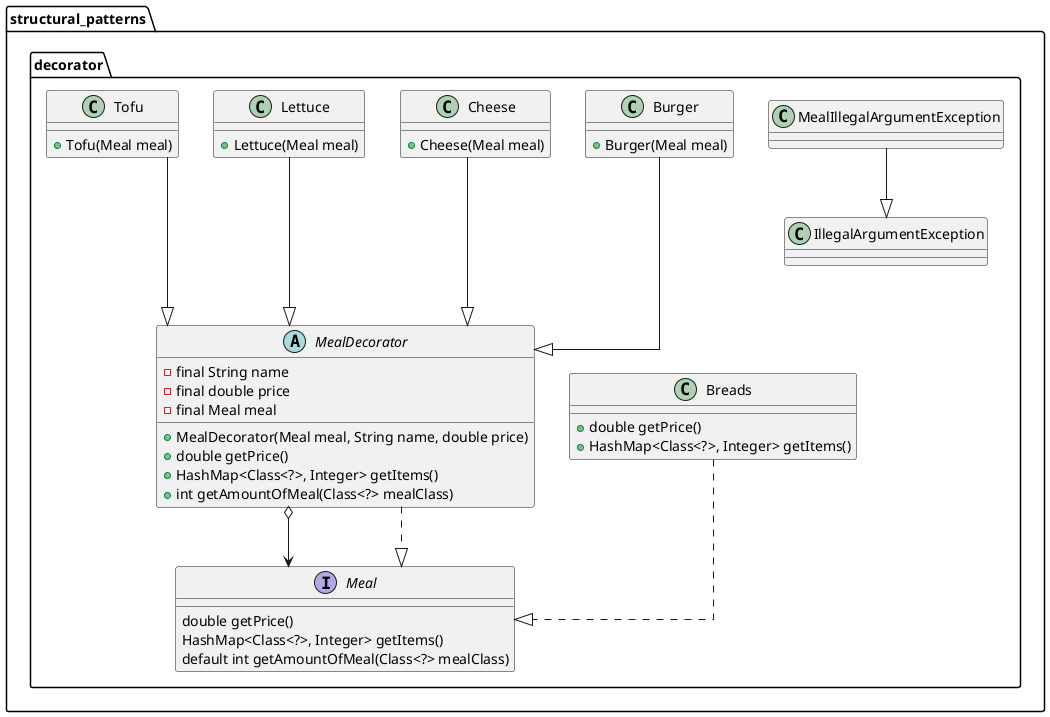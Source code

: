 @startuml
'https://plantuml.com/class-diagram

skinparam linetype ortho

package structural_patterns{

    package decorator {

        interface Meal {
            double getPrice()
            HashMap<Class<?>, Integer> getItems()
            default int getAmountOfMeal(Class<?> mealClass)
        }

        abstract class MealDecorator {
            ' implements Meal
            - final String name
            - final double price
            - final Meal meal
            + MealDecorator(Meal meal, String name, double price)
            + double getPrice()
            + HashMap<Class<?>, Integer> getItems()
            + int getAmountOfMeal(Class<?> mealClass)
        }
        MealDecorator o--> Meal
        MealDecorator ..|> Meal

        class MealIllegalArgumentException
        MealIllegalArgumentException --|> IllegalArgumentException

        class Breads{
            ' implements Meal
            + double getPrice()
            + HashMap<Class<?>, Integer> getItems()
        }
        Breads ..|> Meal

        class Burger {
            ' extends MealDecorator
            + Burger(Meal meal)
        }
        Burger ---|> MealDecorator

        class Cheese {
            ' extends MealDecorator
            + Cheese(Meal meal)
        }
        Cheese ---|> MealDecorator

        class Lettuce {
            ' extends MealDecorator
            + Lettuce(Meal meal)
        }
        Lettuce ---|> MealDecorator

        class Tofu {
            ' extends MealDecorator
            + Tofu(Meal meal)
        }
        Tofu ---|> MealDecorator

    }

}

@enduml
